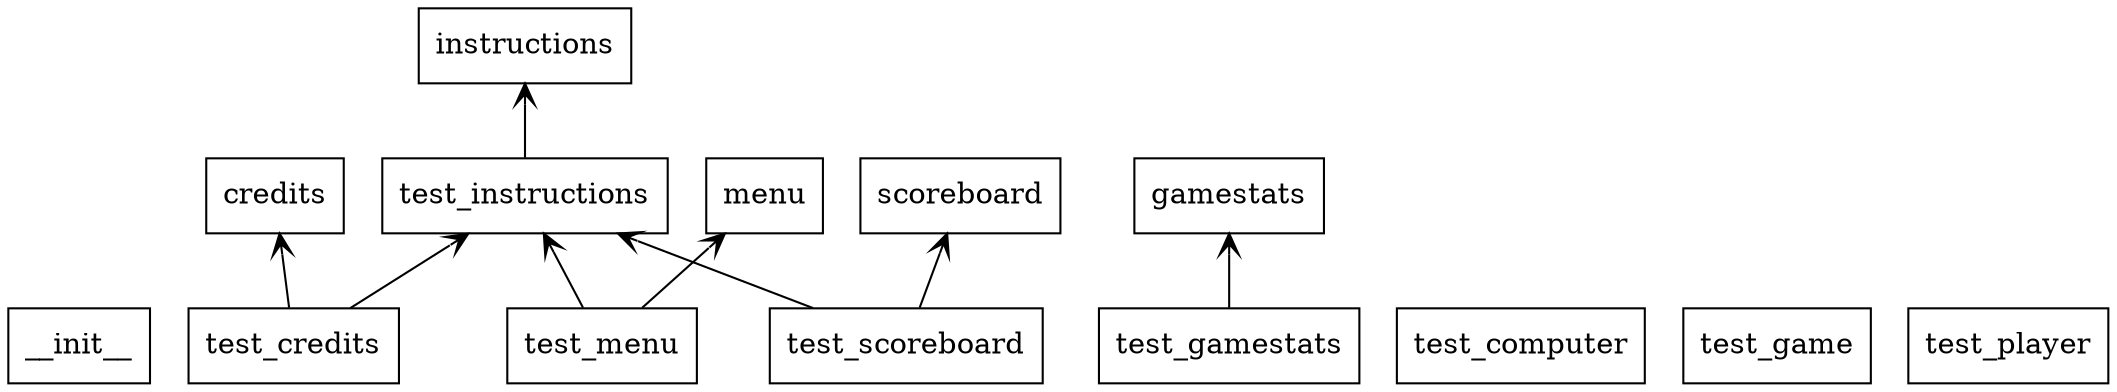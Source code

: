 digraph "packages" {
charset="utf-8"
rankdir=BT
"0" [label="__init__", shape="box"];
"1" [label="credits", shape="box"];
"2" [label="gamestats", shape="box"];
"3" [label="instructions", shape="box"];
"4" [label="menu", shape="box"];
"5" [label="scoreboard", shape="box"];
"6" [label="test_computer", shape="box"];
"7" [label="test_credits", shape="box"];
"8" [label="test_game", shape="box"];
"9" [label="test_gamestats", shape="box"];
"10" [label="test_instructions", shape="box"];
"11" [label="test_menu", shape="box"];
"12" [label="test_player", shape="box"];
"13" [label="test_scoreboard", shape="box"];
"7" -> "1" [arrowhead="open", arrowtail="none"];
"7" -> "10" [arrowhead="open", arrowtail="none"];
"9" -> "2" [arrowhead="open", arrowtail="none"];
"10" -> "3" [arrowhead="open", arrowtail="none"];
"11" -> "4" [arrowhead="open", arrowtail="none"];
"11" -> "10" [arrowhead="open", arrowtail="none"];
"13" -> "5" [arrowhead="open", arrowtail="none"];
"13" -> "10" [arrowhead="open", arrowtail="none"];
}

